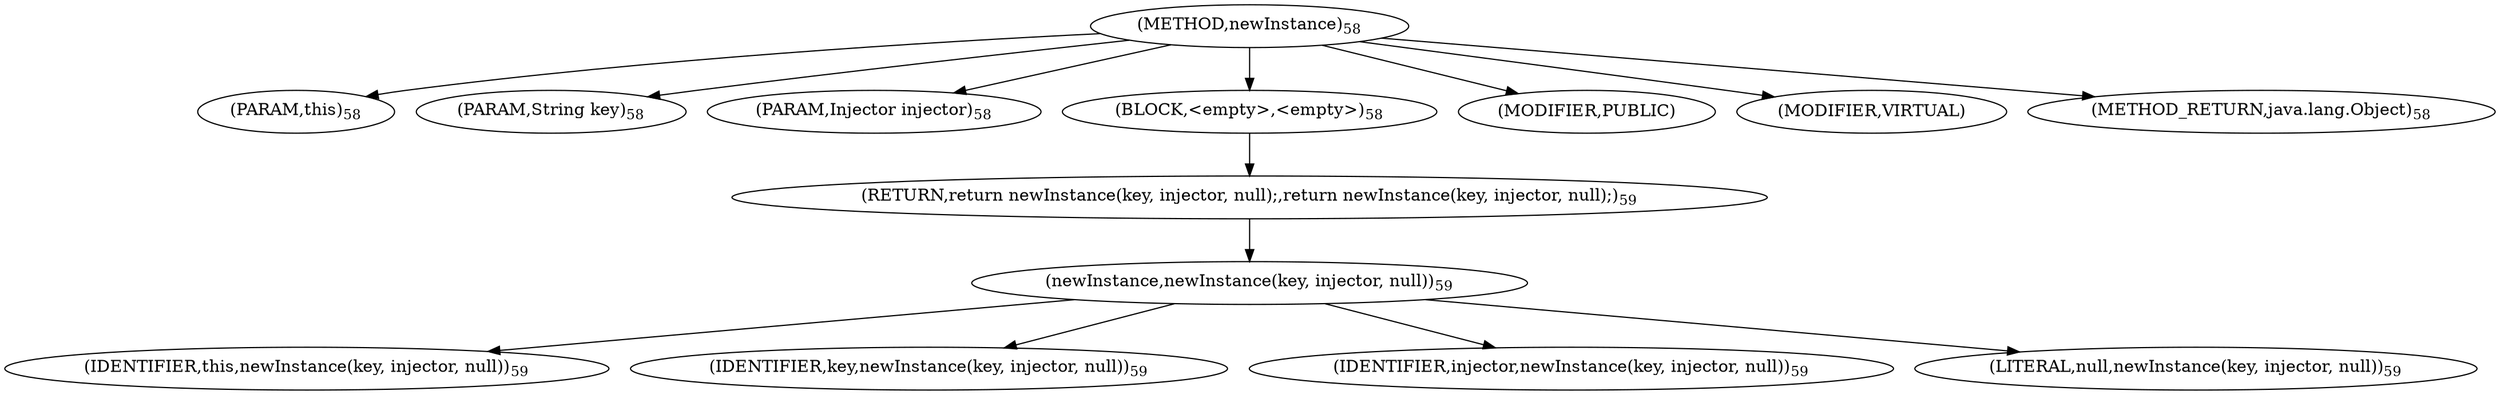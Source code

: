 digraph "newInstance" {  
"106" [label = <(METHOD,newInstance)<SUB>58</SUB>> ]
"12" [label = <(PARAM,this)<SUB>58</SUB>> ]
"107" [label = <(PARAM,String key)<SUB>58</SUB>> ]
"108" [label = <(PARAM,Injector injector)<SUB>58</SUB>> ]
"109" [label = <(BLOCK,&lt;empty&gt;,&lt;empty&gt;)<SUB>58</SUB>> ]
"110" [label = <(RETURN,return newInstance(key, injector, null);,return newInstance(key, injector, null);)<SUB>59</SUB>> ]
"111" [label = <(newInstance,newInstance(key, injector, null))<SUB>59</SUB>> ]
"11" [label = <(IDENTIFIER,this,newInstance(key, injector, null))<SUB>59</SUB>> ]
"112" [label = <(IDENTIFIER,key,newInstance(key, injector, null))<SUB>59</SUB>> ]
"113" [label = <(IDENTIFIER,injector,newInstance(key, injector, null))<SUB>59</SUB>> ]
"114" [label = <(LITERAL,null,newInstance(key, injector, null))<SUB>59</SUB>> ]
"115" [label = <(MODIFIER,PUBLIC)> ]
"116" [label = <(MODIFIER,VIRTUAL)> ]
"117" [label = <(METHOD_RETURN,java.lang.Object)<SUB>58</SUB>> ]
  "106" -> "12" 
  "106" -> "107" 
  "106" -> "108" 
  "106" -> "109" 
  "106" -> "115" 
  "106" -> "116" 
  "106" -> "117" 
  "109" -> "110" 
  "110" -> "111" 
  "111" -> "11" 
  "111" -> "112" 
  "111" -> "113" 
  "111" -> "114" 
}
